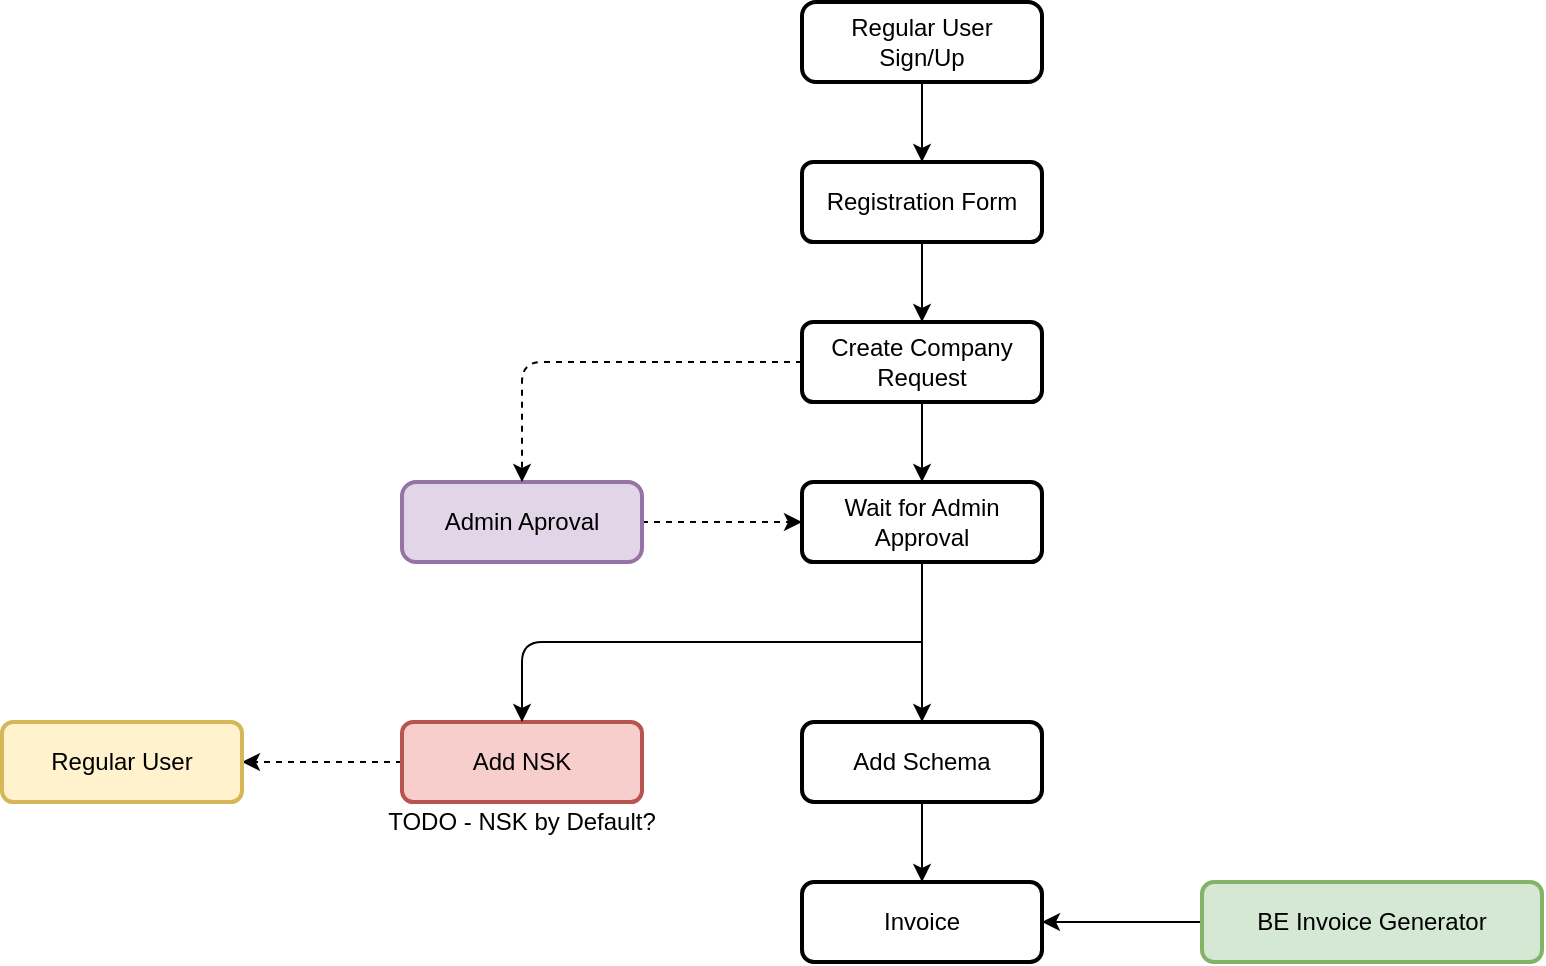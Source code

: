 <mxfile version="13.8.1" type="github">
  <diagram id="QcpEmF6vk5Tn9n3C3DT-" name="Page-1">
    <mxGraphModel dx="1021" dy="544" grid="1" gridSize="10" guides="1" tooltips="1" connect="1" arrows="1" fold="1" page="1" pageScale="1" pageWidth="850" pageHeight="1100" math="0" shadow="0">
      <root>
        <mxCell id="0" />
        <mxCell id="1" parent="0" />
        <mxCell id="czOrSNz95ug9E47SChGq-1" value="" style="edgeStyle=orthogonalEdgeStyle;rounded=0;orthogonalLoop=1;jettySize=auto;html=1;" edge="1" parent="1" source="czOrSNz95ug9E47SChGq-2" target="czOrSNz95ug9E47SChGq-4">
          <mxGeometry relative="1" as="geometry" />
        </mxCell>
        <mxCell id="czOrSNz95ug9E47SChGq-2" value="Regular User&lt;br&gt;Sign/Up" style="rounded=1;whiteSpace=wrap;html=1;absoluteArcSize=1;arcSize=14;strokeWidth=2;" vertex="1" parent="1">
          <mxGeometry x="440" y="40" width="120" height="40" as="geometry" />
        </mxCell>
        <mxCell id="czOrSNz95ug9E47SChGq-3" value="" style="edgeStyle=orthogonalEdgeStyle;rounded=0;orthogonalLoop=1;jettySize=auto;html=1;" edge="1" parent="1" source="czOrSNz95ug9E47SChGq-4" target="czOrSNz95ug9E47SChGq-6">
          <mxGeometry relative="1" as="geometry" />
        </mxCell>
        <mxCell id="czOrSNz95ug9E47SChGq-4" value="Registration Form" style="whiteSpace=wrap;html=1;rounded=1;strokeWidth=2;arcSize=14;" vertex="1" parent="1">
          <mxGeometry x="440" y="120" width="120" height="40" as="geometry" />
        </mxCell>
        <mxCell id="czOrSNz95ug9E47SChGq-5" value="" style="edgeStyle=orthogonalEdgeStyle;rounded=0;orthogonalLoop=1;jettySize=auto;html=1;" edge="1" parent="1" source="czOrSNz95ug9E47SChGq-6" target="czOrSNz95ug9E47SChGq-8">
          <mxGeometry relative="1" as="geometry" />
        </mxCell>
        <mxCell id="czOrSNz95ug9E47SChGq-6" value="Create Company&lt;br&gt;Request" style="whiteSpace=wrap;html=1;rounded=1;strokeWidth=2;arcSize=14;" vertex="1" parent="1">
          <mxGeometry x="440" y="200" width="120" height="40" as="geometry" />
        </mxCell>
        <mxCell id="czOrSNz95ug9E47SChGq-8" value="Wait for Admin Approval" style="whiteSpace=wrap;html=1;rounded=1;strokeWidth=2;arcSize=14;" vertex="1" parent="1">
          <mxGeometry x="440" y="280" width="120" height="40" as="geometry" />
        </mxCell>
        <mxCell id="czOrSNz95ug9E47SChGq-9" value="" style="edgeStyle=orthogonalEdgeStyle;rounded=0;orthogonalLoop=1;jettySize=auto;html=1;dashed=1;" edge="1" parent="1" source="czOrSNz95ug9E47SChGq-10" target="czOrSNz95ug9E47SChGq-8">
          <mxGeometry relative="1" as="geometry" />
        </mxCell>
        <mxCell id="czOrSNz95ug9E47SChGq-10" value="Admin Aproval" style="rounded=1;whiteSpace=wrap;html=1;absoluteArcSize=1;arcSize=14;strokeWidth=2;fillColor=#e1d5e7;strokeColor=#9673a6;" vertex="1" parent="1">
          <mxGeometry x="240" y="280" width="120" height="40" as="geometry" />
        </mxCell>
        <mxCell id="czOrSNz95ug9E47SChGq-15" value="" style="edgeStyle=orthogonalEdgeStyle;rounded=0;orthogonalLoop=1;jettySize=auto;html=1;dashed=1;" edge="1" parent="1" source="czOrSNz95ug9E47SChGq-11" target="czOrSNz95ug9E47SChGq-14">
          <mxGeometry relative="1" as="geometry" />
        </mxCell>
        <mxCell id="czOrSNz95ug9E47SChGq-11" value="Add NSK" style="whiteSpace=wrap;html=1;rounded=1;strokeWidth=2;arcSize=14;fillColor=#f8cecc;strokeColor=#b85450;" vertex="1" parent="1">
          <mxGeometry x="240" y="400" width="120" height="40" as="geometry" />
        </mxCell>
        <mxCell id="czOrSNz95ug9E47SChGq-12" value="" style="endArrow=classic;html=1;exitX=0;exitY=0.5;exitDx=0;exitDy=0;entryX=0.5;entryY=0;entryDx=0;entryDy=0;dashed=1;" edge="1" parent="1" source="czOrSNz95ug9E47SChGq-6" target="czOrSNz95ug9E47SChGq-10">
          <mxGeometry width="50" height="50" relative="1" as="geometry">
            <mxPoint x="470" y="290" as="sourcePoint" />
            <mxPoint x="520" y="240" as="targetPoint" />
            <Array as="points">
              <mxPoint x="300" y="220" />
            </Array>
          </mxGeometry>
        </mxCell>
        <mxCell id="czOrSNz95ug9E47SChGq-26" value="" style="edgeStyle=orthogonalEdgeStyle;rounded=0;orthogonalLoop=1;jettySize=auto;html=1;" edge="1" parent="1" source="czOrSNz95ug9E47SChGq-13" target="czOrSNz95ug9E47SChGq-25">
          <mxGeometry relative="1" as="geometry" />
        </mxCell>
        <mxCell id="czOrSNz95ug9E47SChGq-13" value="Add Schema" style="rounded=1;whiteSpace=wrap;html=1;strokeWidth=2;" vertex="1" parent="1">
          <mxGeometry x="440" y="400" width="120" height="40" as="geometry" />
        </mxCell>
        <mxCell id="czOrSNz95ug9E47SChGq-14" value="Regular User" style="whiteSpace=wrap;html=1;rounded=1;strokeWidth=2;arcSize=14;fillColor=#fff2cc;strokeColor=#d6b656;" vertex="1" parent="1">
          <mxGeometry x="40" y="400" width="120" height="40" as="geometry" />
        </mxCell>
        <mxCell id="czOrSNz95ug9E47SChGq-18" value="" style="endArrow=classic;html=1;entryX=0.5;entryY=0;entryDx=0;entryDy=0;exitX=0.5;exitY=1;exitDx=0;exitDy=0;" edge="1" parent="1" source="czOrSNz95ug9E47SChGq-8" target="czOrSNz95ug9E47SChGq-13">
          <mxGeometry width="50" height="50" relative="1" as="geometry">
            <mxPoint x="500" y="360" as="sourcePoint" />
            <mxPoint x="500" y="330" as="targetPoint" />
          </mxGeometry>
        </mxCell>
        <mxCell id="czOrSNz95ug9E47SChGq-20" value="" style="endArrow=classic;html=1;entryX=0.5;entryY=0;entryDx=0;entryDy=0;" edge="1" parent="1" target="czOrSNz95ug9E47SChGq-11">
          <mxGeometry width="50" height="50" relative="1" as="geometry">
            <mxPoint x="500" y="360" as="sourcePoint" />
            <mxPoint x="700" y="400" as="targetPoint" />
            <Array as="points">
              <mxPoint x="300" y="360" />
            </Array>
          </mxGeometry>
        </mxCell>
        <mxCell id="czOrSNz95ug9E47SChGq-21" value="" style="shape=image;html=1;verticalAlign=top;verticalLabelPosition=bottom;labelBackgroundColor=#ffffff;imageAspect=0;aspect=fixed;image=https://cdn1.iconfinder.com/data/icons/simple-arrow/512/arrow_17-128.png;strokeWidth=2;" vertex="1" parent="1">
          <mxGeometry x="440" y="300" width="20" height="20" as="geometry" />
        </mxCell>
        <mxCell id="czOrSNz95ug9E47SChGq-22" value="" style="shape=image;html=1;verticalAlign=top;verticalLabelPosition=bottom;labelBackgroundColor=#ffffff;imageAspect=0;aspect=fixed;image=https://cdn1.iconfinder.com/data/icons/simple-arrow/512/arrow_17-128.png;strokeWidth=2;" vertex="1" parent="1">
          <mxGeometry x="240" y="420" width="20" height="20" as="geometry" />
        </mxCell>
        <mxCell id="czOrSNz95ug9E47SChGq-23" value="TODO - NSK by Default?" style="text;html=1;strokeColor=none;fillColor=none;align=center;verticalAlign=middle;whiteSpace=wrap;rounded=0;" vertex="1" parent="1">
          <mxGeometry x="230" y="440" width="140" height="20" as="geometry" />
        </mxCell>
        <mxCell id="czOrSNz95ug9E47SChGq-27" value="" style="edgeStyle=orthogonalEdgeStyle;rounded=0;orthogonalLoop=1;jettySize=auto;html=1;" edge="1" parent="1" source="czOrSNz95ug9E47SChGq-24" target="czOrSNz95ug9E47SChGq-25">
          <mxGeometry relative="1" as="geometry" />
        </mxCell>
        <mxCell id="czOrSNz95ug9E47SChGq-24" value="BE Invoice Generator" style="rounded=1;whiteSpace=wrap;html=1;strokeWidth=2;fillColor=#d5e8d4;strokeColor=#82b366;" vertex="1" parent="1">
          <mxGeometry x="640" y="480" width="170" height="40" as="geometry" />
        </mxCell>
        <mxCell id="czOrSNz95ug9E47SChGq-25" value="Invoice" style="rounded=1;whiteSpace=wrap;html=1;strokeWidth=2;" vertex="1" parent="1">
          <mxGeometry x="440" y="480" width="120" height="40" as="geometry" />
        </mxCell>
        <mxCell id="czOrSNz95ug9E47SChGq-28" value="" style="shape=image;html=1;verticalAlign=top;verticalLabelPosition=bottom;labelBackgroundColor=#ffffff;imageAspect=0;aspect=fixed;image=https://cdn4.iconfinder.com/data/icons/logos-and-brands/512/267_Python_logo-128.png;strokeWidth=2;" vertex="1" parent="1">
          <mxGeometry x="790" y="490" width="20" height="20" as="geometry" />
        </mxCell>
      </root>
    </mxGraphModel>
  </diagram>
</mxfile>
